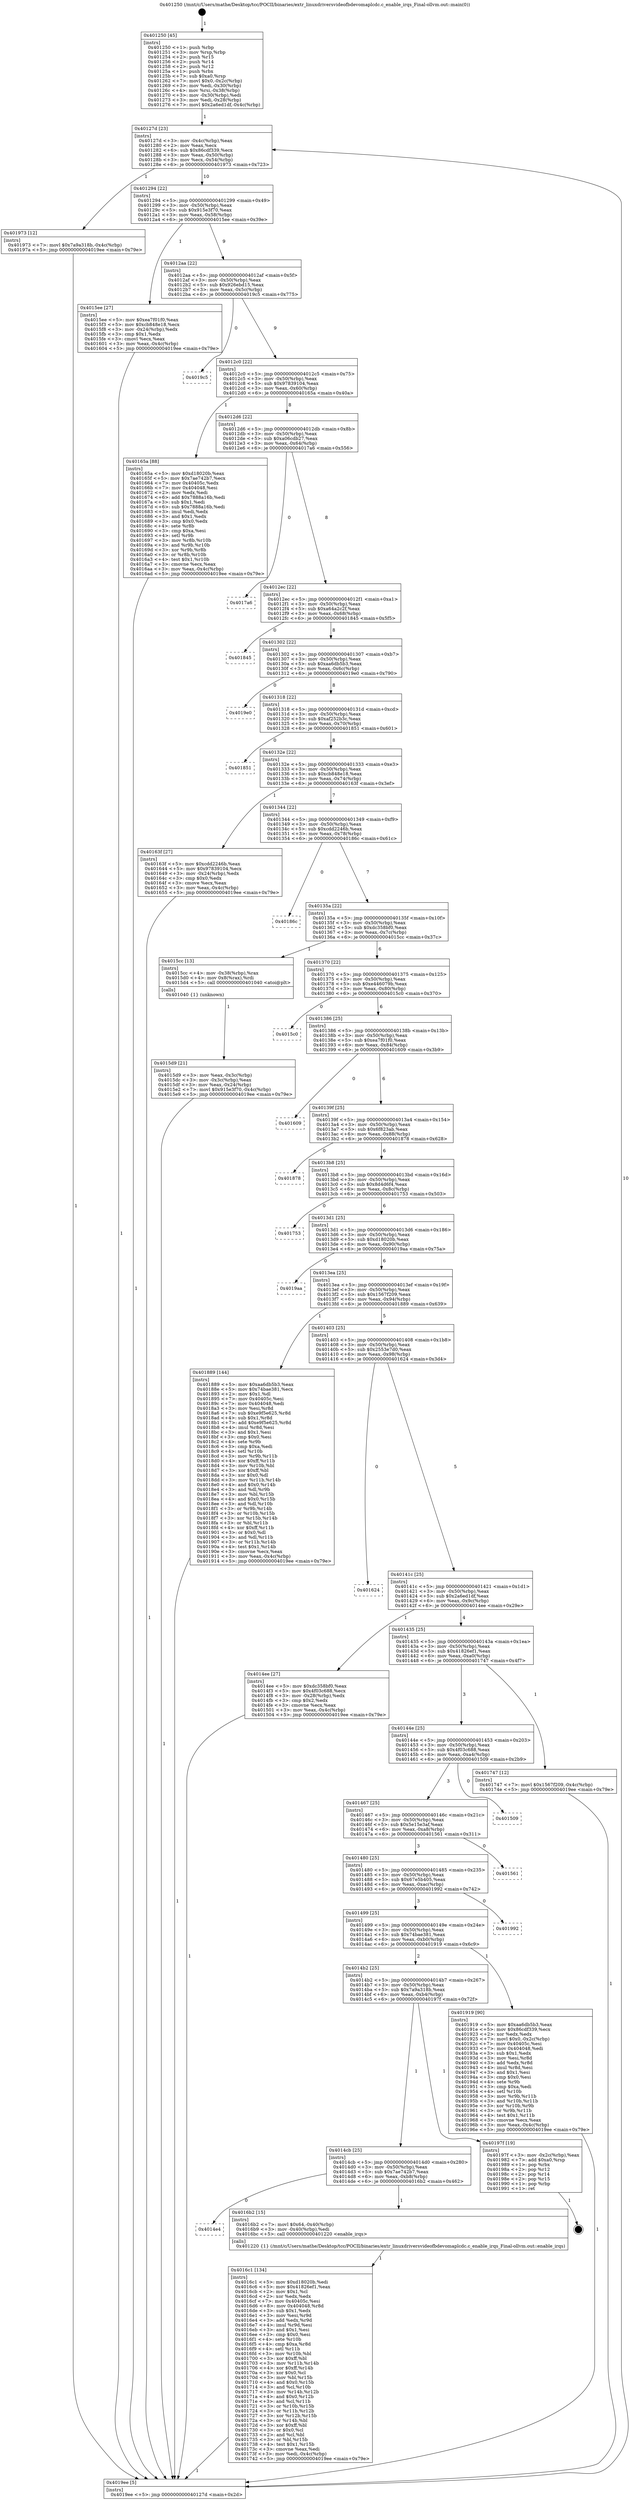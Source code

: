 digraph "0x401250" {
  label = "0x401250 (/mnt/c/Users/mathe/Desktop/tcc/POCII/binaries/extr_linuxdriversvideofbdevomaplcdc.c_enable_irqs_Final-ollvm.out::main(0))"
  labelloc = "t"
  node[shape=record]

  Entry [label="",width=0.3,height=0.3,shape=circle,fillcolor=black,style=filled]
  "0x40127d" [label="{
     0x40127d [23]\l
     | [instrs]\l
     &nbsp;&nbsp;0x40127d \<+3\>: mov -0x4c(%rbp),%eax\l
     &nbsp;&nbsp;0x401280 \<+2\>: mov %eax,%ecx\l
     &nbsp;&nbsp;0x401282 \<+6\>: sub $0x86cdf339,%ecx\l
     &nbsp;&nbsp;0x401288 \<+3\>: mov %eax,-0x50(%rbp)\l
     &nbsp;&nbsp;0x40128b \<+3\>: mov %ecx,-0x54(%rbp)\l
     &nbsp;&nbsp;0x40128e \<+6\>: je 0000000000401973 \<main+0x723\>\l
  }"]
  "0x401973" [label="{
     0x401973 [12]\l
     | [instrs]\l
     &nbsp;&nbsp;0x401973 \<+7\>: movl $0x7a9a318b,-0x4c(%rbp)\l
     &nbsp;&nbsp;0x40197a \<+5\>: jmp 00000000004019ee \<main+0x79e\>\l
  }"]
  "0x401294" [label="{
     0x401294 [22]\l
     | [instrs]\l
     &nbsp;&nbsp;0x401294 \<+5\>: jmp 0000000000401299 \<main+0x49\>\l
     &nbsp;&nbsp;0x401299 \<+3\>: mov -0x50(%rbp),%eax\l
     &nbsp;&nbsp;0x40129c \<+5\>: sub $0x915e3f70,%eax\l
     &nbsp;&nbsp;0x4012a1 \<+3\>: mov %eax,-0x58(%rbp)\l
     &nbsp;&nbsp;0x4012a4 \<+6\>: je 00000000004015ee \<main+0x39e\>\l
  }"]
  Exit [label="",width=0.3,height=0.3,shape=circle,fillcolor=black,style=filled,peripheries=2]
  "0x4015ee" [label="{
     0x4015ee [27]\l
     | [instrs]\l
     &nbsp;&nbsp;0x4015ee \<+5\>: mov $0xea7f01f0,%eax\l
     &nbsp;&nbsp;0x4015f3 \<+5\>: mov $0xcb848e18,%ecx\l
     &nbsp;&nbsp;0x4015f8 \<+3\>: mov -0x24(%rbp),%edx\l
     &nbsp;&nbsp;0x4015fb \<+3\>: cmp $0x1,%edx\l
     &nbsp;&nbsp;0x4015fe \<+3\>: cmovl %ecx,%eax\l
     &nbsp;&nbsp;0x401601 \<+3\>: mov %eax,-0x4c(%rbp)\l
     &nbsp;&nbsp;0x401604 \<+5\>: jmp 00000000004019ee \<main+0x79e\>\l
  }"]
  "0x4012aa" [label="{
     0x4012aa [22]\l
     | [instrs]\l
     &nbsp;&nbsp;0x4012aa \<+5\>: jmp 00000000004012af \<main+0x5f\>\l
     &nbsp;&nbsp;0x4012af \<+3\>: mov -0x50(%rbp),%eax\l
     &nbsp;&nbsp;0x4012b2 \<+5\>: sub $0x926ebd15,%eax\l
     &nbsp;&nbsp;0x4012b7 \<+3\>: mov %eax,-0x5c(%rbp)\l
     &nbsp;&nbsp;0x4012ba \<+6\>: je 00000000004019c5 \<main+0x775\>\l
  }"]
  "0x4016c1" [label="{
     0x4016c1 [134]\l
     | [instrs]\l
     &nbsp;&nbsp;0x4016c1 \<+5\>: mov $0xd18020b,%edi\l
     &nbsp;&nbsp;0x4016c6 \<+5\>: mov $0x41826ef1,%eax\l
     &nbsp;&nbsp;0x4016cb \<+2\>: mov $0x1,%cl\l
     &nbsp;&nbsp;0x4016cd \<+2\>: xor %edx,%edx\l
     &nbsp;&nbsp;0x4016cf \<+7\>: mov 0x40405c,%esi\l
     &nbsp;&nbsp;0x4016d6 \<+8\>: mov 0x404048,%r8d\l
     &nbsp;&nbsp;0x4016de \<+3\>: sub $0x1,%edx\l
     &nbsp;&nbsp;0x4016e1 \<+3\>: mov %esi,%r9d\l
     &nbsp;&nbsp;0x4016e4 \<+3\>: add %edx,%r9d\l
     &nbsp;&nbsp;0x4016e7 \<+4\>: imul %r9d,%esi\l
     &nbsp;&nbsp;0x4016eb \<+3\>: and $0x1,%esi\l
     &nbsp;&nbsp;0x4016ee \<+3\>: cmp $0x0,%esi\l
     &nbsp;&nbsp;0x4016f1 \<+4\>: sete %r10b\l
     &nbsp;&nbsp;0x4016f5 \<+4\>: cmp $0xa,%r8d\l
     &nbsp;&nbsp;0x4016f9 \<+4\>: setl %r11b\l
     &nbsp;&nbsp;0x4016fd \<+3\>: mov %r10b,%bl\l
     &nbsp;&nbsp;0x401700 \<+3\>: xor $0xff,%bl\l
     &nbsp;&nbsp;0x401703 \<+3\>: mov %r11b,%r14b\l
     &nbsp;&nbsp;0x401706 \<+4\>: xor $0xff,%r14b\l
     &nbsp;&nbsp;0x40170a \<+3\>: xor $0x0,%cl\l
     &nbsp;&nbsp;0x40170d \<+3\>: mov %bl,%r15b\l
     &nbsp;&nbsp;0x401710 \<+4\>: and $0x0,%r15b\l
     &nbsp;&nbsp;0x401714 \<+3\>: and %cl,%r10b\l
     &nbsp;&nbsp;0x401717 \<+3\>: mov %r14b,%r12b\l
     &nbsp;&nbsp;0x40171a \<+4\>: and $0x0,%r12b\l
     &nbsp;&nbsp;0x40171e \<+3\>: and %cl,%r11b\l
     &nbsp;&nbsp;0x401721 \<+3\>: or %r10b,%r15b\l
     &nbsp;&nbsp;0x401724 \<+3\>: or %r11b,%r12b\l
     &nbsp;&nbsp;0x401727 \<+3\>: xor %r12b,%r15b\l
     &nbsp;&nbsp;0x40172a \<+3\>: or %r14b,%bl\l
     &nbsp;&nbsp;0x40172d \<+3\>: xor $0xff,%bl\l
     &nbsp;&nbsp;0x401730 \<+3\>: or $0x0,%cl\l
     &nbsp;&nbsp;0x401733 \<+2\>: and %cl,%bl\l
     &nbsp;&nbsp;0x401735 \<+3\>: or %bl,%r15b\l
     &nbsp;&nbsp;0x401738 \<+4\>: test $0x1,%r15b\l
     &nbsp;&nbsp;0x40173c \<+3\>: cmovne %eax,%edi\l
     &nbsp;&nbsp;0x40173f \<+3\>: mov %edi,-0x4c(%rbp)\l
     &nbsp;&nbsp;0x401742 \<+5\>: jmp 00000000004019ee \<main+0x79e\>\l
  }"]
  "0x4019c5" [label="{
     0x4019c5\l
  }", style=dashed]
  "0x4012c0" [label="{
     0x4012c0 [22]\l
     | [instrs]\l
     &nbsp;&nbsp;0x4012c0 \<+5\>: jmp 00000000004012c5 \<main+0x75\>\l
     &nbsp;&nbsp;0x4012c5 \<+3\>: mov -0x50(%rbp),%eax\l
     &nbsp;&nbsp;0x4012c8 \<+5\>: sub $0x97839104,%eax\l
     &nbsp;&nbsp;0x4012cd \<+3\>: mov %eax,-0x60(%rbp)\l
     &nbsp;&nbsp;0x4012d0 \<+6\>: je 000000000040165a \<main+0x40a\>\l
  }"]
  "0x4014e4" [label="{
     0x4014e4\l
  }", style=dashed]
  "0x40165a" [label="{
     0x40165a [88]\l
     | [instrs]\l
     &nbsp;&nbsp;0x40165a \<+5\>: mov $0xd18020b,%eax\l
     &nbsp;&nbsp;0x40165f \<+5\>: mov $0x7ae742b7,%ecx\l
     &nbsp;&nbsp;0x401664 \<+7\>: mov 0x40405c,%edx\l
     &nbsp;&nbsp;0x40166b \<+7\>: mov 0x404048,%esi\l
     &nbsp;&nbsp;0x401672 \<+2\>: mov %edx,%edi\l
     &nbsp;&nbsp;0x401674 \<+6\>: add $0x7888a16b,%edi\l
     &nbsp;&nbsp;0x40167a \<+3\>: sub $0x1,%edi\l
     &nbsp;&nbsp;0x40167d \<+6\>: sub $0x7888a16b,%edi\l
     &nbsp;&nbsp;0x401683 \<+3\>: imul %edi,%edx\l
     &nbsp;&nbsp;0x401686 \<+3\>: and $0x1,%edx\l
     &nbsp;&nbsp;0x401689 \<+3\>: cmp $0x0,%edx\l
     &nbsp;&nbsp;0x40168c \<+4\>: sete %r8b\l
     &nbsp;&nbsp;0x401690 \<+3\>: cmp $0xa,%esi\l
     &nbsp;&nbsp;0x401693 \<+4\>: setl %r9b\l
     &nbsp;&nbsp;0x401697 \<+3\>: mov %r8b,%r10b\l
     &nbsp;&nbsp;0x40169a \<+3\>: and %r9b,%r10b\l
     &nbsp;&nbsp;0x40169d \<+3\>: xor %r9b,%r8b\l
     &nbsp;&nbsp;0x4016a0 \<+3\>: or %r8b,%r10b\l
     &nbsp;&nbsp;0x4016a3 \<+4\>: test $0x1,%r10b\l
     &nbsp;&nbsp;0x4016a7 \<+3\>: cmovne %ecx,%eax\l
     &nbsp;&nbsp;0x4016aa \<+3\>: mov %eax,-0x4c(%rbp)\l
     &nbsp;&nbsp;0x4016ad \<+5\>: jmp 00000000004019ee \<main+0x79e\>\l
  }"]
  "0x4012d6" [label="{
     0x4012d6 [22]\l
     | [instrs]\l
     &nbsp;&nbsp;0x4012d6 \<+5\>: jmp 00000000004012db \<main+0x8b\>\l
     &nbsp;&nbsp;0x4012db \<+3\>: mov -0x50(%rbp),%eax\l
     &nbsp;&nbsp;0x4012de \<+5\>: sub $0xa06cdb27,%eax\l
     &nbsp;&nbsp;0x4012e3 \<+3\>: mov %eax,-0x64(%rbp)\l
     &nbsp;&nbsp;0x4012e6 \<+6\>: je 00000000004017a6 \<main+0x556\>\l
  }"]
  "0x4016b2" [label="{
     0x4016b2 [15]\l
     | [instrs]\l
     &nbsp;&nbsp;0x4016b2 \<+7\>: movl $0x64,-0x40(%rbp)\l
     &nbsp;&nbsp;0x4016b9 \<+3\>: mov -0x40(%rbp),%edi\l
     &nbsp;&nbsp;0x4016bc \<+5\>: call 0000000000401220 \<enable_irqs\>\l
     | [calls]\l
     &nbsp;&nbsp;0x401220 \{1\} (/mnt/c/Users/mathe/Desktop/tcc/POCII/binaries/extr_linuxdriversvideofbdevomaplcdc.c_enable_irqs_Final-ollvm.out::enable_irqs)\l
  }"]
  "0x4017a6" [label="{
     0x4017a6\l
  }", style=dashed]
  "0x4012ec" [label="{
     0x4012ec [22]\l
     | [instrs]\l
     &nbsp;&nbsp;0x4012ec \<+5\>: jmp 00000000004012f1 \<main+0xa1\>\l
     &nbsp;&nbsp;0x4012f1 \<+3\>: mov -0x50(%rbp),%eax\l
     &nbsp;&nbsp;0x4012f4 \<+5\>: sub $0xa64a2c2f,%eax\l
     &nbsp;&nbsp;0x4012f9 \<+3\>: mov %eax,-0x68(%rbp)\l
     &nbsp;&nbsp;0x4012fc \<+6\>: je 0000000000401845 \<main+0x5f5\>\l
  }"]
  "0x4014cb" [label="{
     0x4014cb [25]\l
     | [instrs]\l
     &nbsp;&nbsp;0x4014cb \<+5\>: jmp 00000000004014d0 \<main+0x280\>\l
     &nbsp;&nbsp;0x4014d0 \<+3\>: mov -0x50(%rbp),%eax\l
     &nbsp;&nbsp;0x4014d3 \<+5\>: sub $0x7ae742b7,%eax\l
     &nbsp;&nbsp;0x4014d8 \<+6\>: mov %eax,-0xb8(%rbp)\l
     &nbsp;&nbsp;0x4014de \<+6\>: je 00000000004016b2 \<main+0x462\>\l
  }"]
  "0x401845" [label="{
     0x401845\l
  }", style=dashed]
  "0x401302" [label="{
     0x401302 [22]\l
     | [instrs]\l
     &nbsp;&nbsp;0x401302 \<+5\>: jmp 0000000000401307 \<main+0xb7\>\l
     &nbsp;&nbsp;0x401307 \<+3\>: mov -0x50(%rbp),%eax\l
     &nbsp;&nbsp;0x40130a \<+5\>: sub $0xaa6db5b3,%eax\l
     &nbsp;&nbsp;0x40130f \<+3\>: mov %eax,-0x6c(%rbp)\l
     &nbsp;&nbsp;0x401312 \<+6\>: je 00000000004019e0 \<main+0x790\>\l
  }"]
  "0x40197f" [label="{
     0x40197f [19]\l
     | [instrs]\l
     &nbsp;&nbsp;0x40197f \<+3\>: mov -0x2c(%rbp),%eax\l
     &nbsp;&nbsp;0x401982 \<+7\>: add $0xa0,%rsp\l
     &nbsp;&nbsp;0x401989 \<+1\>: pop %rbx\l
     &nbsp;&nbsp;0x40198a \<+2\>: pop %r12\l
     &nbsp;&nbsp;0x40198c \<+2\>: pop %r14\l
     &nbsp;&nbsp;0x40198e \<+2\>: pop %r15\l
     &nbsp;&nbsp;0x401990 \<+1\>: pop %rbp\l
     &nbsp;&nbsp;0x401991 \<+1\>: ret\l
  }"]
  "0x4019e0" [label="{
     0x4019e0\l
  }", style=dashed]
  "0x401318" [label="{
     0x401318 [22]\l
     | [instrs]\l
     &nbsp;&nbsp;0x401318 \<+5\>: jmp 000000000040131d \<main+0xcd\>\l
     &nbsp;&nbsp;0x40131d \<+3\>: mov -0x50(%rbp),%eax\l
     &nbsp;&nbsp;0x401320 \<+5\>: sub $0xaf252b3c,%eax\l
     &nbsp;&nbsp;0x401325 \<+3\>: mov %eax,-0x70(%rbp)\l
     &nbsp;&nbsp;0x401328 \<+6\>: je 0000000000401851 \<main+0x601\>\l
  }"]
  "0x4014b2" [label="{
     0x4014b2 [25]\l
     | [instrs]\l
     &nbsp;&nbsp;0x4014b2 \<+5\>: jmp 00000000004014b7 \<main+0x267\>\l
     &nbsp;&nbsp;0x4014b7 \<+3\>: mov -0x50(%rbp),%eax\l
     &nbsp;&nbsp;0x4014ba \<+5\>: sub $0x7a9a318b,%eax\l
     &nbsp;&nbsp;0x4014bf \<+6\>: mov %eax,-0xb4(%rbp)\l
     &nbsp;&nbsp;0x4014c5 \<+6\>: je 000000000040197f \<main+0x72f\>\l
  }"]
  "0x401851" [label="{
     0x401851\l
  }", style=dashed]
  "0x40132e" [label="{
     0x40132e [22]\l
     | [instrs]\l
     &nbsp;&nbsp;0x40132e \<+5\>: jmp 0000000000401333 \<main+0xe3\>\l
     &nbsp;&nbsp;0x401333 \<+3\>: mov -0x50(%rbp),%eax\l
     &nbsp;&nbsp;0x401336 \<+5\>: sub $0xcb848e18,%eax\l
     &nbsp;&nbsp;0x40133b \<+3\>: mov %eax,-0x74(%rbp)\l
     &nbsp;&nbsp;0x40133e \<+6\>: je 000000000040163f \<main+0x3ef\>\l
  }"]
  "0x401919" [label="{
     0x401919 [90]\l
     | [instrs]\l
     &nbsp;&nbsp;0x401919 \<+5\>: mov $0xaa6db5b3,%eax\l
     &nbsp;&nbsp;0x40191e \<+5\>: mov $0x86cdf339,%ecx\l
     &nbsp;&nbsp;0x401923 \<+2\>: xor %edx,%edx\l
     &nbsp;&nbsp;0x401925 \<+7\>: movl $0x0,-0x2c(%rbp)\l
     &nbsp;&nbsp;0x40192c \<+7\>: mov 0x40405c,%esi\l
     &nbsp;&nbsp;0x401933 \<+7\>: mov 0x404048,%edi\l
     &nbsp;&nbsp;0x40193a \<+3\>: sub $0x1,%edx\l
     &nbsp;&nbsp;0x40193d \<+3\>: mov %esi,%r8d\l
     &nbsp;&nbsp;0x401940 \<+3\>: add %edx,%r8d\l
     &nbsp;&nbsp;0x401943 \<+4\>: imul %r8d,%esi\l
     &nbsp;&nbsp;0x401947 \<+3\>: and $0x1,%esi\l
     &nbsp;&nbsp;0x40194a \<+3\>: cmp $0x0,%esi\l
     &nbsp;&nbsp;0x40194d \<+4\>: sete %r9b\l
     &nbsp;&nbsp;0x401951 \<+3\>: cmp $0xa,%edi\l
     &nbsp;&nbsp;0x401954 \<+4\>: setl %r10b\l
     &nbsp;&nbsp;0x401958 \<+3\>: mov %r9b,%r11b\l
     &nbsp;&nbsp;0x40195b \<+3\>: and %r10b,%r11b\l
     &nbsp;&nbsp;0x40195e \<+3\>: xor %r10b,%r9b\l
     &nbsp;&nbsp;0x401961 \<+3\>: or %r9b,%r11b\l
     &nbsp;&nbsp;0x401964 \<+4\>: test $0x1,%r11b\l
     &nbsp;&nbsp;0x401968 \<+3\>: cmovne %ecx,%eax\l
     &nbsp;&nbsp;0x40196b \<+3\>: mov %eax,-0x4c(%rbp)\l
     &nbsp;&nbsp;0x40196e \<+5\>: jmp 00000000004019ee \<main+0x79e\>\l
  }"]
  "0x40163f" [label="{
     0x40163f [27]\l
     | [instrs]\l
     &nbsp;&nbsp;0x40163f \<+5\>: mov $0xcdd2246b,%eax\l
     &nbsp;&nbsp;0x401644 \<+5\>: mov $0x97839104,%ecx\l
     &nbsp;&nbsp;0x401649 \<+3\>: mov -0x24(%rbp),%edx\l
     &nbsp;&nbsp;0x40164c \<+3\>: cmp $0x0,%edx\l
     &nbsp;&nbsp;0x40164f \<+3\>: cmove %ecx,%eax\l
     &nbsp;&nbsp;0x401652 \<+3\>: mov %eax,-0x4c(%rbp)\l
     &nbsp;&nbsp;0x401655 \<+5\>: jmp 00000000004019ee \<main+0x79e\>\l
  }"]
  "0x401344" [label="{
     0x401344 [22]\l
     | [instrs]\l
     &nbsp;&nbsp;0x401344 \<+5\>: jmp 0000000000401349 \<main+0xf9\>\l
     &nbsp;&nbsp;0x401349 \<+3\>: mov -0x50(%rbp),%eax\l
     &nbsp;&nbsp;0x40134c \<+5\>: sub $0xcdd2246b,%eax\l
     &nbsp;&nbsp;0x401351 \<+3\>: mov %eax,-0x78(%rbp)\l
     &nbsp;&nbsp;0x401354 \<+6\>: je 000000000040186c \<main+0x61c\>\l
  }"]
  "0x401499" [label="{
     0x401499 [25]\l
     | [instrs]\l
     &nbsp;&nbsp;0x401499 \<+5\>: jmp 000000000040149e \<main+0x24e\>\l
     &nbsp;&nbsp;0x40149e \<+3\>: mov -0x50(%rbp),%eax\l
     &nbsp;&nbsp;0x4014a1 \<+5\>: sub $0x74bae381,%eax\l
     &nbsp;&nbsp;0x4014a6 \<+6\>: mov %eax,-0xb0(%rbp)\l
     &nbsp;&nbsp;0x4014ac \<+6\>: je 0000000000401919 \<main+0x6c9\>\l
  }"]
  "0x40186c" [label="{
     0x40186c\l
  }", style=dashed]
  "0x40135a" [label="{
     0x40135a [22]\l
     | [instrs]\l
     &nbsp;&nbsp;0x40135a \<+5\>: jmp 000000000040135f \<main+0x10f\>\l
     &nbsp;&nbsp;0x40135f \<+3\>: mov -0x50(%rbp),%eax\l
     &nbsp;&nbsp;0x401362 \<+5\>: sub $0xdc358bf0,%eax\l
     &nbsp;&nbsp;0x401367 \<+3\>: mov %eax,-0x7c(%rbp)\l
     &nbsp;&nbsp;0x40136a \<+6\>: je 00000000004015cc \<main+0x37c\>\l
  }"]
  "0x401992" [label="{
     0x401992\l
  }", style=dashed]
  "0x4015cc" [label="{
     0x4015cc [13]\l
     | [instrs]\l
     &nbsp;&nbsp;0x4015cc \<+4\>: mov -0x38(%rbp),%rax\l
     &nbsp;&nbsp;0x4015d0 \<+4\>: mov 0x8(%rax),%rdi\l
     &nbsp;&nbsp;0x4015d4 \<+5\>: call 0000000000401040 \<atoi@plt\>\l
     | [calls]\l
     &nbsp;&nbsp;0x401040 \{1\} (unknown)\l
  }"]
  "0x401370" [label="{
     0x401370 [22]\l
     | [instrs]\l
     &nbsp;&nbsp;0x401370 \<+5\>: jmp 0000000000401375 \<main+0x125\>\l
     &nbsp;&nbsp;0x401375 \<+3\>: mov -0x50(%rbp),%eax\l
     &nbsp;&nbsp;0x401378 \<+5\>: sub $0xe446079b,%eax\l
     &nbsp;&nbsp;0x40137d \<+3\>: mov %eax,-0x80(%rbp)\l
     &nbsp;&nbsp;0x401380 \<+6\>: je 00000000004015c0 \<main+0x370\>\l
  }"]
  "0x401480" [label="{
     0x401480 [25]\l
     | [instrs]\l
     &nbsp;&nbsp;0x401480 \<+5\>: jmp 0000000000401485 \<main+0x235\>\l
     &nbsp;&nbsp;0x401485 \<+3\>: mov -0x50(%rbp),%eax\l
     &nbsp;&nbsp;0x401488 \<+5\>: sub $0x67e5b405,%eax\l
     &nbsp;&nbsp;0x40148d \<+6\>: mov %eax,-0xac(%rbp)\l
     &nbsp;&nbsp;0x401493 \<+6\>: je 0000000000401992 \<main+0x742\>\l
  }"]
  "0x4015c0" [label="{
     0x4015c0\l
  }", style=dashed]
  "0x401386" [label="{
     0x401386 [25]\l
     | [instrs]\l
     &nbsp;&nbsp;0x401386 \<+5\>: jmp 000000000040138b \<main+0x13b\>\l
     &nbsp;&nbsp;0x40138b \<+3\>: mov -0x50(%rbp),%eax\l
     &nbsp;&nbsp;0x40138e \<+5\>: sub $0xea7f01f0,%eax\l
     &nbsp;&nbsp;0x401393 \<+6\>: mov %eax,-0x84(%rbp)\l
     &nbsp;&nbsp;0x401399 \<+6\>: je 0000000000401609 \<main+0x3b9\>\l
  }"]
  "0x401561" [label="{
     0x401561\l
  }", style=dashed]
  "0x401609" [label="{
     0x401609\l
  }", style=dashed]
  "0x40139f" [label="{
     0x40139f [25]\l
     | [instrs]\l
     &nbsp;&nbsp;0x40139f \<+5\>: jmp 00000000004013a4 \<main+0x154\>\l
     &nbsp;&nbsp;0x4013a4 \<+3\>: mov -0x50(%rbp),%eax\l
     &nbsp;&nbsp;0x4013a7 \<+5\>: sub $0x6f823ab,%eax\l
     &nbsp;&nbsp;0x4013ac \<+6\>: mov %eax,-0x88(%rbp)\l
     &nbsp;&nbsp;0x4013b2 \<+6\>: je 0000000000401878 \<main+0x628\>\l
  }"]
  "0x401467" [label="{
     0x401467 [25]\l
     | [instrs]\l
     &nbsp;&nbsp;0x401467 \<+5\>: jmp 000000000040146c \<main+0x21c\>\l
     &nbsp;&nbsp;0x40146c \<+3\>: mov -0x50(%rbp),%eax\l
     &nbsp;&nbsp;0x40146f \<+5\>: sub $0x5e15e3af,%eax\l
     &nbsp;&nbsp;0x401474 \<+6\>: mov %eax,-0xa8(%rbp)\l
     &nbsp;&nbsp;0x40147a \<+6\>: je 0000000000401561 \<main+0x311\>\l
  }"]
  "0x401878" [label="{
     0x401878\l
  }", style=dashed]
  "0x4013b8" [label="{
     0x4013b8 [25]\l
     | [instrs]\l
     &nbsp;&nbsp;0x4013b8 \<+5\>: jmp 00000000004013bd \<main+0x16d\>\l
     &nbsp;&nbsp;0x4013bd \<+3\>: mov -0x50(%rbp),%eax\l
     &nbsp;&nbsp;0x4013c0 \<+5\>: sub $0x8d4d6f4,%eax\l
     &nbsp;&nbsp;0x4013c5 \<+6\>: mov %eax,-0x8c(%rbp)\l
     &nbsp;&nbsp;0x4013cb \<+6\>: je 0000000000401753 \<main+0x503\>\l
  }"]
  "0x401509" [label="{
     0x401509\l
  }", style=dashed]
  "0x401753" [label="{
     0x401753\l
  }", style=dashed]
  "0x4013d1" [label="{
     0x4013d1 [25]\l
     | [instrs]\l
     &nbsp;&nbsp;0x4013d1 \<+5\>: jmp 00000000004013d6 \<main+0x186\>\l
     &nbsp;&nbsp;0x4013d6 \<+3\>: mov -0x50(%rbp),%eax\l
     &nbsp;&nbsp;0x4013d9 \<+5\>: sub $0xd18020b,%eax\l
     &nbsp;&nbsp;0x4013de \<+6\>: mov %eax,-0x90(%rbp)\l
     &nbsp;&nbsp;0x4013e4 \<+6\>: je 00000000004019aa \<main+0x75a\>\l
  }"]
  "0x40144e" [label="{
     0x40144e [25]\l
     | [instrs]\l
     &nbsp;&nbsp;0x40144e \<+5\>: jmp 0000000000401453 \<main+0x203\>\l
     &nbsp;&nbsp;0x401453 \<+3\>: mov -0x50(%rbp),%eax\l
     &nbsp;&nbsp;0x401456 \<+5\>: sub $0x4f03c688,%eax\l
     &nbsp;&nbsp;0x40145b \<+6\>: mov %eax,-0xa4(%rbp)\l
     &nbsp;&nbsp;0x401461 \<+6\>: je 0000000000401509 \<main+0x2b9\>\l
  }"]
  "0x4019aa" [label="{
     0x4019aa\l
  }", style=dashed]
  "0x4013ea" [label="{
     0x4013ea [25]\l
     | [instrs]\l
     &nbsp;&nbsp;0x4013ea \<+5\>: jmp 00000000004013ef \<main+0x19f\>\l
     &nbsp;&nbsp;0x4013ef \<+3\>: mov -0x50(%rbp),%eax\l
     &nbsp;&nbsp;0x4013f2 \<+5\>: sub $0x1567f209,%eax\l
     &nbsp;&nbsp;0x4013f7 \<+6\>: mov %eax,-0x94(%rbp)\l
     &nbsp;&nbsp;0x4013fd \<+6\>: je 0000000000401889 \<main+0x639\>\l
  }"]
  "0x401747" [label="{
     0x401747 [12]\l
     | [instrs]\l
     &nbsp;&nbsp;0x401747 \<+7\>: movl $0x1567f209,-0x4c(%rbp)\l
     &nbsp;&nbsp;0x40174e \<+5\>: jmp 00000000004019ee \<main+0x79e\>\l
  }"]
  "0x401889" [label="{
     0x401889 [144]\l
     | [instrs]\l
     &nbsp;&nbsp;0x401889 \<+5\>: mov $0xaa6db5b3,%eax\l
     &nbsp;&nbsp;0x40188e \<+5\>: mov $0x74bae381,%ecx\l
     &nbsp;&nbsp;0x401893 \<+2\>: mov $0x1,%dl\l
     &nbsp;&nbsp;0x401895 \<+7\>: mov 0x40405c,%esi\l
     &nbsp;&nbsp;0x40189c \<+7\>: mov 0x404048,%edi\l
     &nbsp;&nbsp;0x4018a3 \<+3\>: mov %esi,%r8d\l
     &nbsp;&nbsp;0x4018a6 \<+7\>: sub $0xe9f5e625,%r8d\l
     &nbsp;&nbsp;0x4018ad \<+4\>: sub $0x1,%r8d\l
     &nbsp;&nbsp;0x4018b1 \<+7\>: add $0xe9f5e625,%r8d\l
     &nbsp;&nbsp;0x4018b8 \<+4\>: imul %r8d,%esi\l
     &nbsp;&nbsp;0x4018bc \<+3\>: and $0x1,%esi\l
     &nbsp;&nbsp;0x4018bf \<+3\>: cmp $0x0,%esi\l
     &nbsp;&nbsp;0x4018c2 \<+4\>: sete %r9b\l
     &nbsp;&nbsp;0x4018c6 \<+3\>: cmp $0xa,%edi\l
     &nbsp;&nbsp;0x4018c9 \<+4\>: setl %r10b\l
     &nbsp;&nbsp;0x4018cd \<+3\>: mov %r9b,%r11b\l
     &nbsp;&nbsp;0x4018d0 \<+4\>: xor $0xff,%r11b\l
     &nbsp;&nbsp;0x4018d4 \<+3\>: mov %r10b,%bl\l
     &nbsp;&nbsp;0x4018d7 \<+3\>: xor $0xff,%bl\l
     &nbsp;&nbsp;0x4018da \<+3\>: xor $0x0,%dl\l
     &nbsp;&nbsp;0x4018dd \<+3\>: mov %r11b,%r14b\l
     &nbsp;&nbsp;0x4018e0 \<+4\>: and $0x0,%r14b\l
     &nbsp;&nbsp;0x4018e4 \<+3\>: and %dl,%r9b\l
     &nbsp;&nbsp;0x4018e7 \<+3\>: mov %bl,%r15b\l
     &nbsp;&nbsp;0x4018ea \<+4\>: and $0x0,%r15b\l
     &nbsp;&nbsp;0x4018ee \<+3\>: and %dl,%r10b\l
     &nbsp;&nbsp;0x4018f1 \<+3\>: or %r9b,%r14b\l
     &nbsp;&nbsp;0x4018f4 \<+3\>: or %r10b,%r15b\l
     &nbsp;&nbsp;0x4018f7 \<+3\>: xor %r15b,%r14b\l
     &nbsp;&nbsp;0x4018fa \<+3\>: or %bl,%r11b\l
     &nbsp;&nbsp;0x4018fd \<+4\>: xor $0xff,%r11b\l
     &nbsp;&nbsp;0x401901 \<+3\>: or $0x0,%dl\l
     &nbsp;&nbsp;0x401904 \<+3\>: and %dl,%r11b\l
     &nbsp;&nbsp;0x401907 \<+3\>: or %r11b,%r14b\l
     &nbsp;&nbsp;0x40190a \<+4\>: test $0x1,%r14b\l
     &nbsp;&nbsp;0x40190e \<+3\>: cmovne %ecx,%eax\l
     &nbsp;&nbsp;0x401911 \<+3\>: mov %eax,-0x4c(%rbp)\l
     &nbsp;&nbsp;0x401914 \<+5\>: jmp 00000000004019ee \<main+0x79e\>\l
  }"]
  "0x401403" [label="{
     0x401403 [25]\l
     | [instrs]\l
     &nbsp;&nbsp;0x401403 \<+5\>: jmp 0000000000401408 \<main+0x1b8\>\l
     &nbsp;&nbsp;0x401408 \<+3\>: mov -0x50(%rbp),%eax\l
     &nbsp;&nbsp;0x40140b \<+5\>: sub $0x2553e7d0,%eax\l
     &nbsp;&nbsp;0x401410 \<+6\>: mov %eax,-0x98(%rbp)\l
     &nbsp;&nbsp;0x401416 \<+6\>: je 0000000000401624 \<main+0x3d4\>\l
  }"]
  "0x4015d9" [label="{
     0x4015d9 [21]\l
     | [instrs]\l
     &nbsp;&nbsp;0x4015d9 \<+3\>: mov %eax,-0x3c(%rbp)\l
     &nbsp;&nbsp;0x4015dc \<+3\>: mov -0x3c(%rbp),%eax\l
     &nbsp;&nbsp;0x4015df \<+3\>: mov %eax,-0x24(%rbp)\l
     &nbsp;&nbsp;0x4015e2 \<+7\>: movl $0x915e3f70,-0x4c(%rbp)\l
     &nbsp;&nbsp;0x4015e9 \<+5\>: jmp 00000000004019ee \<main+0x79e\>\l
  }"]
  "0x401624" [label="{
     0x401624\l
  }", style=dashed]
  "0x40141c" [label="{
     0x40141c [25]\l
     | [instrs]\l
     &nbsp;&nbsp;0x40141c \<+5\>: jmp 0000000000401421 \<main+0x1d1\>\l
     &nbsp;&nbsp;0x401421 \<+3\>: mov -0x50(%rbp),%eax\l
     &nbsp;&nbsp;0x401424 \<+5\>: sub $0x2a6ed1df,%eax\l
     &nbsp;&nbsp;0x401429 \<+6\>: mov %eax,-0x9c(%rbp)\l
     &nbsp;&nbsp;0x40142f \<+6\>: je 00000000004014ee \<main+0x29e\>\l
  }"]
  "0x401250" [label="{
     0x401250 [45]\l
     | [instrs]\l
     &nbsp;&nbsp;0x401250 \<+1\>: push %rbp\l
     &nbsp;&nbsp;0x401251 \<+3\>: mov %rsp,%rbp\l
     &nbsp;&nbsp;0x401254 \<+2\>: push %r15\l
     &nbsp;&nbsp;0x401256 \<+2\>: push %r14\l
     &nbsp;&nbsp;0x401258 \<+2\>: push %r12\l
     &nbsp;&nbsp;0x40125a \<+1\>: push %rbx\l
     &nbsp;&nbsp;0x40125b \<+7\>: sub $0xa0,%rsp\l
     &nbsp;&nbsp;0x401262 \<+7\>: movl $0x0,-0x2c(%rbp)\l
     &nbsp;&nbsp;0x401269 \<+3\>: mov %edi,-0x30(%rbp)\l
     &nbsp;&nbsp;0x40126c \<+4\>: mov %rsi,-0x38(%rbp)\l
     &nbsp;&nbsp;0x401270 \<+3\>: mov -0x30(%rbp),%edi\l
     &nbsp;&nbsp;0x401273 \<+3\>: mov %edi,-0x28(%rbp)\l
     &nbsp;&nbsp;0x401276 \<+7\>: movl $0x2a6ed1df,-0x4c(%rbp)\l
  }"]
  "0x4014ee" [label="{
     0x4014ee [27]\l
     | [instrs]\l
     &nbsp;&nbsp;0x4014ee \<+5\>: mov $0xdc358bf0,%eax\l
     &nbsp;&nbsp;0x4014f3 \<+5\>: mov $0x4f03c688,%ecx\l
     &nbsp;&nbsp;0x4014f8 \<+3\>: mov -0x28(%rbp),%edx\l
     &nbsp;&nbsp;0x4014fb \<+3\>: cmp $0x2,%edx\l
     &nbsp;&nbsp;0x4014fe \<+3\>: cmovne %ecx,%eax\l
     &nbsp;&nbsp;0x401501 \<+3\>: mov %eax,-0x4c(%rbp)\l
     &nbsp;&nbsp;0x401504 \<+5\>: jmp 00000000004019ee \<main+0x79e\>\l
  }"]
  "0x401435" [label="{
     0x401435 [25]\l
     | [instrs]\l
     &nbsp;&nbsp;0x401435 \<+5\>: jmp 000000000040143a \<main+0x1ea\>\l
     &nbsp;&nbsp;0x40143a \<+3\>: mov -0x50(%rbp),%eax\l
     &nbsp;&nbsp;0x40143d \<+5\>: sub $0x41826ef1,%eax\l
     &nbsp;&nbsp;0x401442 \<+6\>: mov %eax,-0xa0(%rbp)\l
     &nbsp;&nbsp;0x401448 \<+6\>: je 0000000000401747 \<main+0x4f7\>\l
  }"]
  "0x4019ee" [label="{
     0x4019ee [5]\l
     | [instrs]\l
     &nbsp;&nbsp;0x4019ee \<+5\>: jmp 000000000040127d \<main+0x2d\>\l
  }"]
  Entry -> "0x401250" [label=" 1"]
  "0x40127d" -> "0x401973" [label=" 1"]
  "0x40127d" -> "0x401294" [label=" 10"]
  "0x40197f" -> Exit [label=" 1"]
  "0x401294" -> "0x4015ee" [label=" 1"]
  "0x401294" -> "0x4012aa" [label=" 9"]
  "0x401973" -> "0x4019ee" [label=" 1"]
  "0x4012aa" -> "0x4019c5" [label=" 0"]
  "0x4012aa" -> "0x4012c0" [label=" 9"]
  "0x401919" -> "0x4019ee" [label=" 1"]
  "0x4012c0" -> "0x40165a" [label=" 1"]
  "0x4012c0" -> "0x4012d6" [label=" 8"]
  "0x401889" -> "0x4019ee" [label=" 1"]
  "0x4012d6" -> "0x4017a6" [label=" 0"]
  "0x4012d6" -> "0x4012ec" [label=" 8"]
  "0x401747" -> "0x4019ee" [label=" 1"]
  "0x4012ec" -> "0x401845" [label=" 0"]
  "0x4012ec" -> "0x401302" [label=" 8"]
  "0x4016b2" -> "0x4016c1" [label=" 1"]
  "0x401302" -> "0x4019e0" [label=" 0"]
  "0x401302" -> "0x401318" [label=" 8"]
  "0x4014cb" -> "0x4014e4" [label=" 0"]
  "0x401318" -> "0x401851" [label=" 0"]
  "0x401318" -> "0x40132e" [label=" 8"]
  "0x4016c1" -> "0x4019ee" [label=" 1"]
  "0x40132e" -> "0x40163f" [label=" 1"]
  "0x40132e" -> "0x401344" [label=" 7"]
  "0x4014b2" -> "0x4014cb" [label=" 1"]
  "0x401344" -> "0x40186c" [label=" 0"]
  "0x401344" -> "0x40135a" [label=" 7"]
  "0x4014cb" -> "0x4016b2" [label=" 1"]
  "0x40135a" -> "0x4015cc" [label=" 1"]
  "0x40135a" -> "0x401370" [label=" 6"]
  "0x401499" -> "0x4014b2" [label=" 2"]
  "0x401370" -> "0x4015c0" [label=" 0"]
  "0x401370" -> "0x401386" [label=" 6"]
  "0x4014b2" -> "0x40197f" [label=" 1"]
  "0x401386" -> "0x401609" [label=" 0"]
  "0x401386" -> "0x40139f" [label=" 6"]
  "0x401480" -> "0x401499" [label=" 3"]
  "0x40139f" -> "0x401878" [label=" 0"]
  "0x40139f" -> "0x4013b8" [label=" 6"]
  "0x401499" -> "0x401919" [label=" 1"]
  "0x4013b8" -> "0x401753" [label=" 0"]
  "0x4013b8" -> "0x4013d1" [label=" 6"]
  "0x401467" -> "0x401480" [label=" 3"]
  "0x4013d1" -> "0x4019aa" [label=" 0"]
  "0x4013d1" -> "0x4013ea" [label=" 6"]
  "0x401480" -> "0x401992" [label=" 0"]
  "0x4013ea" -> "0x401889" [label=" 1"]
  "0x4013ea" -> "0x401403" [label=" 5"]
  "0x40144e" -> "0x401467" [label=" 3"]
  "0x401403" -> "0x401624" [label=" 0"]
  "0x401403" -> "0x40141c" [label=" 5"]
  "0x401467" -> "0x401561" [label=" 0"]
  "0x40141c" -> "0x4014ee" [label=" 1"]
  "0x40141c" -> "0x401435" [label=" 4"]
  "0x4014ee" -> "0x4019ee" [label=" 1"]
  "0x401250" -> "0x40127d" [label=" 1"]
  "0x4019ee" -> "0x40127d" [label=" 10"]
  "0x4015cc" -> "0x4015d9" [label=" 1"]
  "0x4015d9" -> "0x4019ee" [label=" 1"]
  "0x4015ee" -> "0x4019ee" [label=" 1"]
  "0x40163f" -> "0x4019ee" [label=" 1"]
  "0x40165a" -> "0x4019ee" [label=" 1"]
  "0x40144e" -> "0x401509" [label=" 0"]
  "0x401435" -> "0x401747" [label=" 1"]
  "0x401435" -> "0x40144e" [label=" 3"]
}
